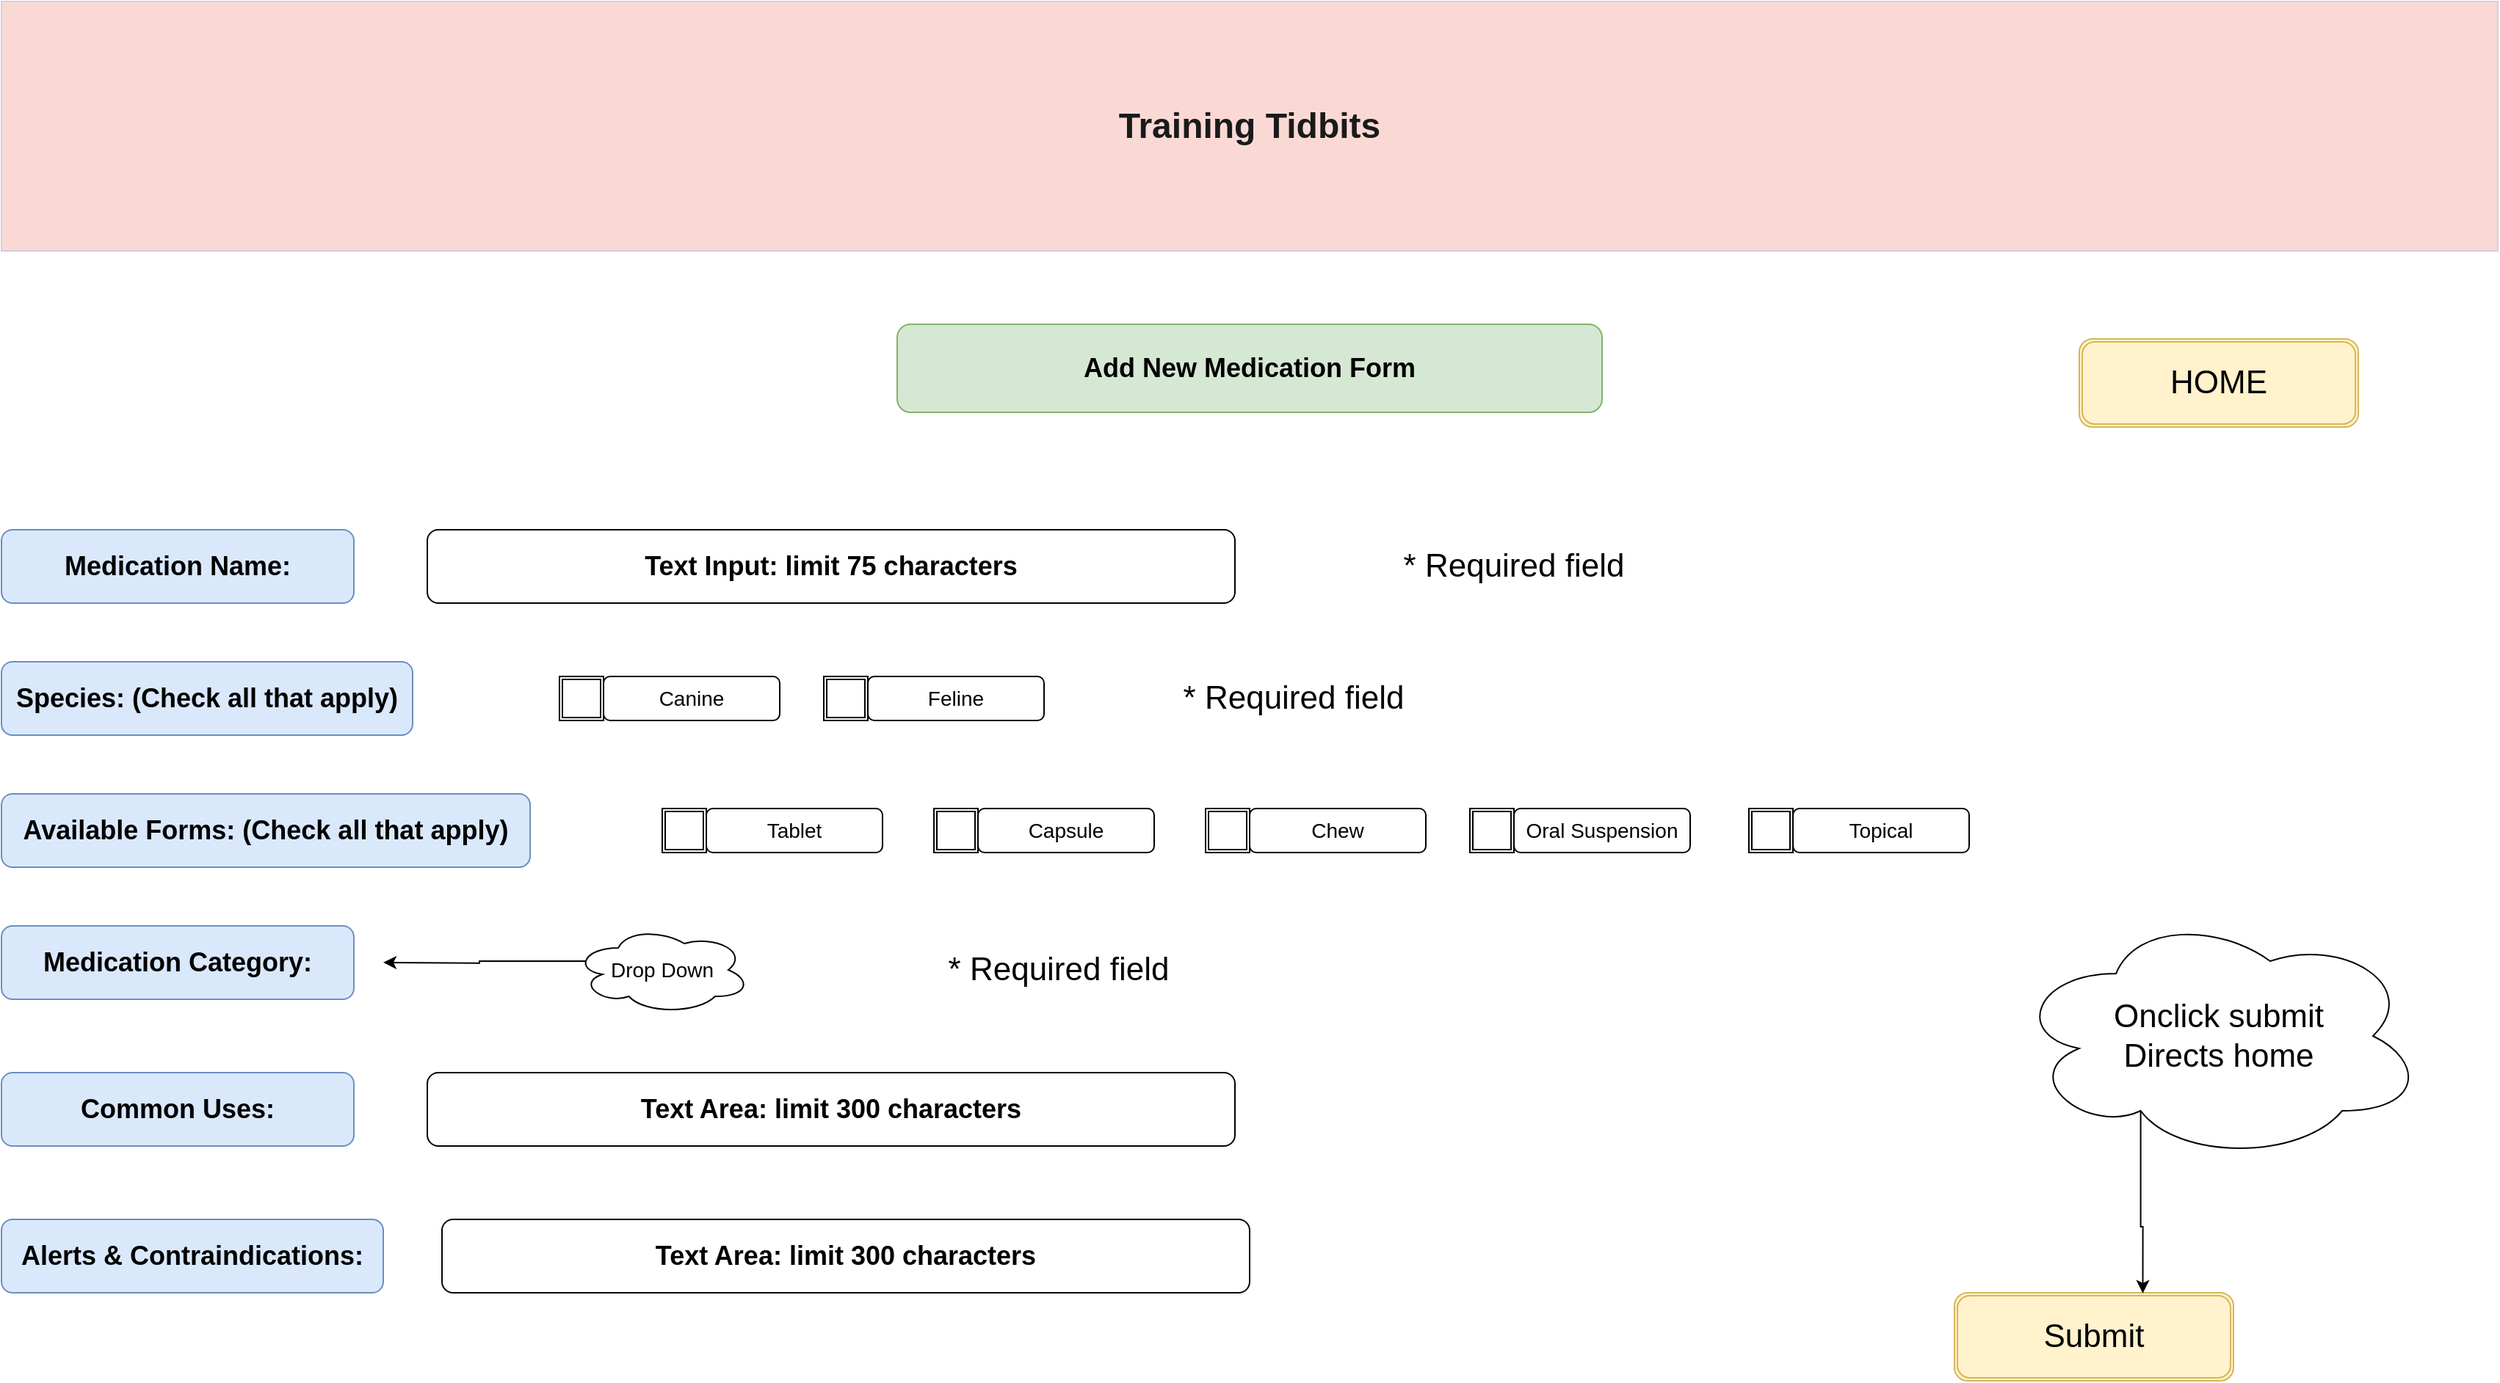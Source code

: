<mxfile version="19.0.0" type="github">
  <diagram id="bEna55xRYww5jqcmePX4" name="Page-1">
    <mxGraphModel dx="1720" dy="1116" grid="1" gridSize="10" guides="1" tooltips="1" connect="1" arrows="1" fold="1" page="1" pageScale="1" pageWidth="850" pageHeight="1100" math="0" shadow="0">
      <root>
        <mxCell id="0" />
        <mxCell id="1" parent="0" />
        <mxCell id="u7cA7Jb8Dx-9rHvcdQST-1" value="&lt;h1 style=&quot;&quot;&gt;Training Tidbits&lt;/h1&gt;" style="whiteSpace=wrap;html=1;fillColor=#FAD9D5;strokeColor=#D0CEE2;fontColor=#1A1A1A;fontStyle=1;fontFamily=Helvetica;" vertex="1" parent="1">
          <mxGeometry y="40" width="1700" height="170" as="geometry" />
        </mxCell>
        <mxCell id="u7cA7Jb8Dx-9rHvcdQST-2" value="&lt;h2&gt;Add New Medication Form&lt;/h2&gt;" style="rounded=1;whiteSpace=wrap;html=1;fillColor=#d5e8d4;strokeColor=#82b366;" vertex="1" parent="1">
          <mxGeometry x="610" y="260" width="480" height="60" as="geometry" />
        </mxCell>
        <mxCell id="u7cA7Jb8Dx-9rHvcdQST-3" value="&lt;h2&gt;Medication Name:&lt;/h2&gt;" style="rounded=1;whiteSpace=wrap;html=1;fillColor=#dae8fc;strokeColor=#6c8ebf;" vertex="1" parent="1">
          <mxGeometry y="400" width="240" height="50" as="geometry" />
        </mxCell>
        <mxCell id="u7cA7Jb8Dx-9rHvcdQST-4" value="&lt;h2&gt;Species: (Check all that apply)&lt;/h2&gt;" style="rounded=1;whiteSpace=wrap;html=1;fillColor=#dae8fc;strokeColor=#6c8ebf;" vertex="1" parent="1">
          <mxGeometry y="490" width="280" height="50" as="geometry" />
        </mxCell>
        <mxCell id="u7cA7Jb8Dx-9rHvcdQST-5" value="&lt;h2&gt;Available Forms: (Check all that apply)&lt;/h2&gt;" style="rounded=1;whiteSpace=wrap;html=1;fillColor=#dae8fc;strokeColor=#6c8ebf;" vertex="1" parent="1">
          <mxGeometry y="580" width="360" height="50" as="geometry" />
        </mxCell>
        <mxCell id="u7cA7Jb8Dx-9rHvcdQST-6" value="&lt;h2&gt;Medication Category:&lt;/h2&gt;" style="rounded=1;whiteSpace=wrap;html=1;fillColor=#dae8fc;strokeColor=#6c8ebf;" vertex="1" parent="1">
          <mxGeometry y="670" width="240" height="50" as="geometry" />
        </mxCell>
        <mxCell id="u7cA7Jb8Dx-9rHvcdQST-7" value="&lt;h2&gt;Common Uses:&lt;/h2&gt;" style="rounded=1;whiteSpace=wrap;html=1;fillColor=#dae8fc;strokeColor=#6c8ebf;" vertex="1" parent="1">
          <mxGeometry y="770" width="240" height="50" as="geometry" />
        </mxCell>
        <mxCell id="u7cA7Jb8Dx-9rHvcdQST-8" value="" style="shape=ext;double=1;whiteSpace=wrap;html=1;aspect=fixed;fontSize=20;" vertex="1" parent="1">
          <mxGeometry x="380" y="500" width="30" height="30" as="geometry" />
        </mxCell>
        <mxCell id="u7cA7Jb8Dx-9rHvcdQST-9" value="" style="shape=ext;double=1;whiteSpace=wrap;html=1;aspect=fixed;fontSize=20;" vertex="1" parent="1">
          <mxGeometry x="560" y="500" width="30" height="30" as="geometry" />
        </mxCell>
        <mxCell id="u7cA7Jb8Dx-9rHvcdQST-10" value="" style="shape=ext;double=1;whiteSpace=wrap;html=1;aspect=fixed;fontSize=20;" vertex="1" parent="1">
          <mxGeometry x="1190" y="590" width="30" height="30" as="geometry" />
        </mxCell>
        <mxCell id="u7cA7Jb8Dx-9rHvcdQST-11" value="" style="shape=ext;double=1;whiteSpace=wrap;html=1;aspect=fixed;fontSize=20;" vertex="1" parent="1">
          <mxGeometry x="1000" y="590" width="30" height="30" as="geometry" />
        </mxCell>
        <mxCell id="u7cA7Jb8Dx-9rHvcdQST-12" value="" style="shape=ext;double=1;whiteSpace=wrap;html=1;aspect=fixed;fontSize=20;" vertex="1" parent="1">
          <mxGeometry x="820" y="590" width="30" height="30" as="geometry" />
        </mxCell>
        <mxCell id="u7cA7Jb8Dx-9rHvcdQST-13" value="" style="shape=ext;double=1;whiteSpace=wrap;html=1;aspect=fixed;fontSize=20;" vertex="1" parent="1">
          <mxGeometry x="635" y="590" width="30" height="30" as="geometry" />
        </mxCell>
        <mxCell id="u7cA7Jb8Dx-9rHvcdQST-14" value="" style="shape=ext;double=1;whiteSpace=wrap;html=1;aspect=fixed;fontSize=20;" vertex="1" parent="1">
          <mxGeometry x="450" y="590" width="30" height="30" as="geometry" />
        </mxCell>
        <mxCell id="u7cA7Jb8Dx-9rHvcdQST-19" value="&lt;h2&gt;Alerts &amp;amp; Contraindications:&lt;/h2&gt;" style="rounded=1;whiteSpace=wrap;html=1;fillColor=#dae8fc;strokeColor=#6c8ebf;" vertex="1" parent="1">
          <mxGeometry y="870" width="260" height="50" as="geometry" />
        </mxCell>
        <mxCell id="u7cA7Jb8Dx-9rHvcdQST-20" value="&lt;h2&gt;Text Input: limit 75 characters&lt;/h2&gt;" style="rounded=1;whiteSpace=wrap;html=1;" vertex="1" parent="1">
          <mxGeometry x="290" y="400" width="550" height="50" as="geometry" />
        </mxCell>
        <mxCell id="u7cA7Jb8Dx-9rHvcdQST-22" value="Canine" style="rounded=1;whiteSpace=wrap;html=1;fontSize=14;" vertex="1" parent="1">
          <mxGeometry x="410" y="500" width="120" height="30" as="geometry" />
        </mxCell>
        <mxCell id="u7cA7Jb8Dx-9rHvcdQST-23" value="Feline" style="rounded=1;whiteSpace=wrap;html=1;fontSize=14;" vertex="1" parent="1">
          <mxGeometry x="590" y="500" width="120" height="30" as="geometry" />
        </mxCell>
        <mxCell id="u7cA7Jb8Dx-9rHvcdQST-27" value="Tablet" style="rounded=1;whiteSpace=wrap;html=1;fontSize=14;" vertex="1" parent="1">
          <mxGeometry x="480" y="590" width="120" height="30" as="geometry" />
        </mxCell>
        <mxCell id="u7cA7Jb8Dx-9rHvcdQST-28" value="Capsule" style="rounded=1;whiteSpace=wrap;html=1;fontSize=14;" vertex="1" parent="1">
          <mxGeometry x="665" y="590" width="120" height="30" as="geometry" />
        </mxCell>
        <mxCell id="u7cA7Jb8Dx-9rHvcdQST-29" value="Chew" style="rounded=1;whiteSpace=wrap;html=1;fontSize=14;" vertex="1" parent="1">
          <mxGeometry x="850" y="590" width="120" height="30" as="geometry" />
        </mxCell>
        <mxCell id="u7cA7Jb8Dx-9rHvcdQST-30" value="Topical" style="rounded=1;whiteSpace=wrap;html=1;fontSize=14;" vertex="1" parent="1">
          <mxGeometry x="1220" y="590" width="120" height="30" as="geometry" />
        </mxCell>
        <mxCell id="u7cA7Jb8Dx-9rHvcdQST-31" value="Oral Suspension" style="rounded=1;whiteSpace=wrap;html=1;fontSize=14;" vertex="1" parent="1">
          <mxGeometry x="1030" y="590" width="120" height="30" as="geometry" />
        </mxCell>
        <mxCell id="u7cA7Jb8Dx-9rHvcdQST-38" style="edgeStyle=orthogonalEdgeStyle;rounded=0;orthogonalLoop=1;jettySize=auto;html=1;exitX=0.07;exitY=0.4;exitDx=0;exitDy=0;exitPerimeter=0;fontSize=22;" edge="1" parent="1" source="u7cA7Jb8Dx-9rHvcdQST-32">
          <mxGeometry relative="1" as="geometry">
            <mxPoint x="260.0" y="694.909" as="targetPoint" />
          </mxGeometry>
        </mxCell>
        <mxCell id="u7cA7Jb8Dx-9rHvcdQST-32" value="Drop Down" style="ellipse;shape=cloud;whiteSpace=wrap;html=1;fontSize=14;" vertex="1" parent="1">
          <mxGeometry x="390" y="670" width="120" height="60" as="geometry" />
        </mxCell>
        <mxCell id="u7cA7Jb8Dx-9rHvcdQST-33" value="&lt;h2&gt;Text Area: limit 300 characters&lt;/h2&gt;" style="rounded=1;whiteSpace=wrap;html=1;" vertex="1" parent="1">
          <mxGeometry x="290" y="770" width="550" height="50" as="geometry" />
        </mxCell>
        <mxCell id="u7cA7Jb8Dx-9rHvcdQST-34" value="&lt;h2&gt;Text Area: limit 300 characters&lt;/h2&gt;" style="rounded=1;whiteSpace=wrap;html=1;" vertex="1" parent="1">
          <mxGeometry x="300" y="870" width="550" height="50" as="geometry" />
        </mxCell>
        <mxCell id="u7cA7Jb8Dx-9rHvcdQST-35" value="&lt;font style=&quot;font-size: 22px;&quot;&gt;Submit&lt;/font&gt;" style="shape=ext;double=1;rounded=1;whiteSpace=wrap;html=1;fontSize=14;fillColor=#fff2cc;strokeColor=#d6b656;" vertex="1" parent="1">
          <mxGeometry x="1330" y="920" width="190" height="60" as="geometry" />
        </mxCell>
        <mxCell id="u7cA7Jb8Dx-9rHvcdQST-37" style="edgeStyle=orthogonalEdgeStyle;rounded=0;orthogonalLoop=1;jettySize=auto;html=1;exitX=0.31;exitY=0.8;exitDx=0;exitDy=0;exitPerimeter=0;entryX=0.675;entryY=0.006;entryDx=0;entryDy=0;entryPerimeter=0;fontSize=22;" edge="1" parent="1" source="u7cA7Jb8Dx-9rHvcdQST-36" target="u7cA7Jb8Dx-9rHvcdQST-35">
          <mxGeometry relative="1" as="geometry" />
        </mxCell>
        <mxCell id="u7cA7Jb8Dx-9rHvcdQST-36" value="Onclick submit&lt;br&gt;Directs home" style="ellipse;shape=cloud;whiteSpace=wrap;html=1;fontSize=22;" vertex="1" parent="1">
          <mxGeometry x="1370" y="660" width="280" height="170" as="geometry" />
        </mxCell>
        <mxCell id="u7cA7Jb8Dx-9rHvcdQST-40" value="&lt;span style=&quot;font-size: 22px;&quot;&gt;HOME&lt;/span&gt;" style="shape=ext;double=1;rounded=1;whiteSpace=wrap;html=1;fontSize=14;fillColor=#fff2cc;strokeColor=#d6b656;" vertex="1" parent="1">
          <mxGeometry x="1415" y="270" width="190" height="60" as="geometry" />
        </mxCell>
        <mxCell id="u7cA7Jb8Dx-9rHvcdQST-41" value="* Required field" style="text;html=1;strokeColor=none;fillColor=none;align=center;verticalAlign=middle;whiteSpace=wrap;rounded=0;fontSize=22;" vertex="1" parent="1">
          <mxGeometry x="920" y="410" width="220" height="30" as="geometry" />
        </mxCell>
        <mxCell id="u7cA7Jb8Dx-9rHvcdQST-42" value="* Required field" style="text;html=1;strokeColor=none;fillColor=none;align=center;verticalAlign=middle;whiteSpace=wrap;rounded=0;fontSize=22;" vertex="1" parent="1">
          <mxGeometry x="610" y="685" width="220" height="30" as="geometry" />
        </mxCell>
        <mxCell id="u7cA7Jb8Dx-9rHvcdQST-43" value="* Required field" style="text;html=1;strokeColor=none;fillColor=none;align=center;verticalAlign=middle;whiteSpace=wrap;rounded=0;fontSize=22;" vertex="1" parent="1">
          <mxGeometry x="770" y="500" width="220" height="30" as="geometry" />
        </mxCell>
      </root>
    </mxGraphModel>
  </diagram>
</mxfile>

